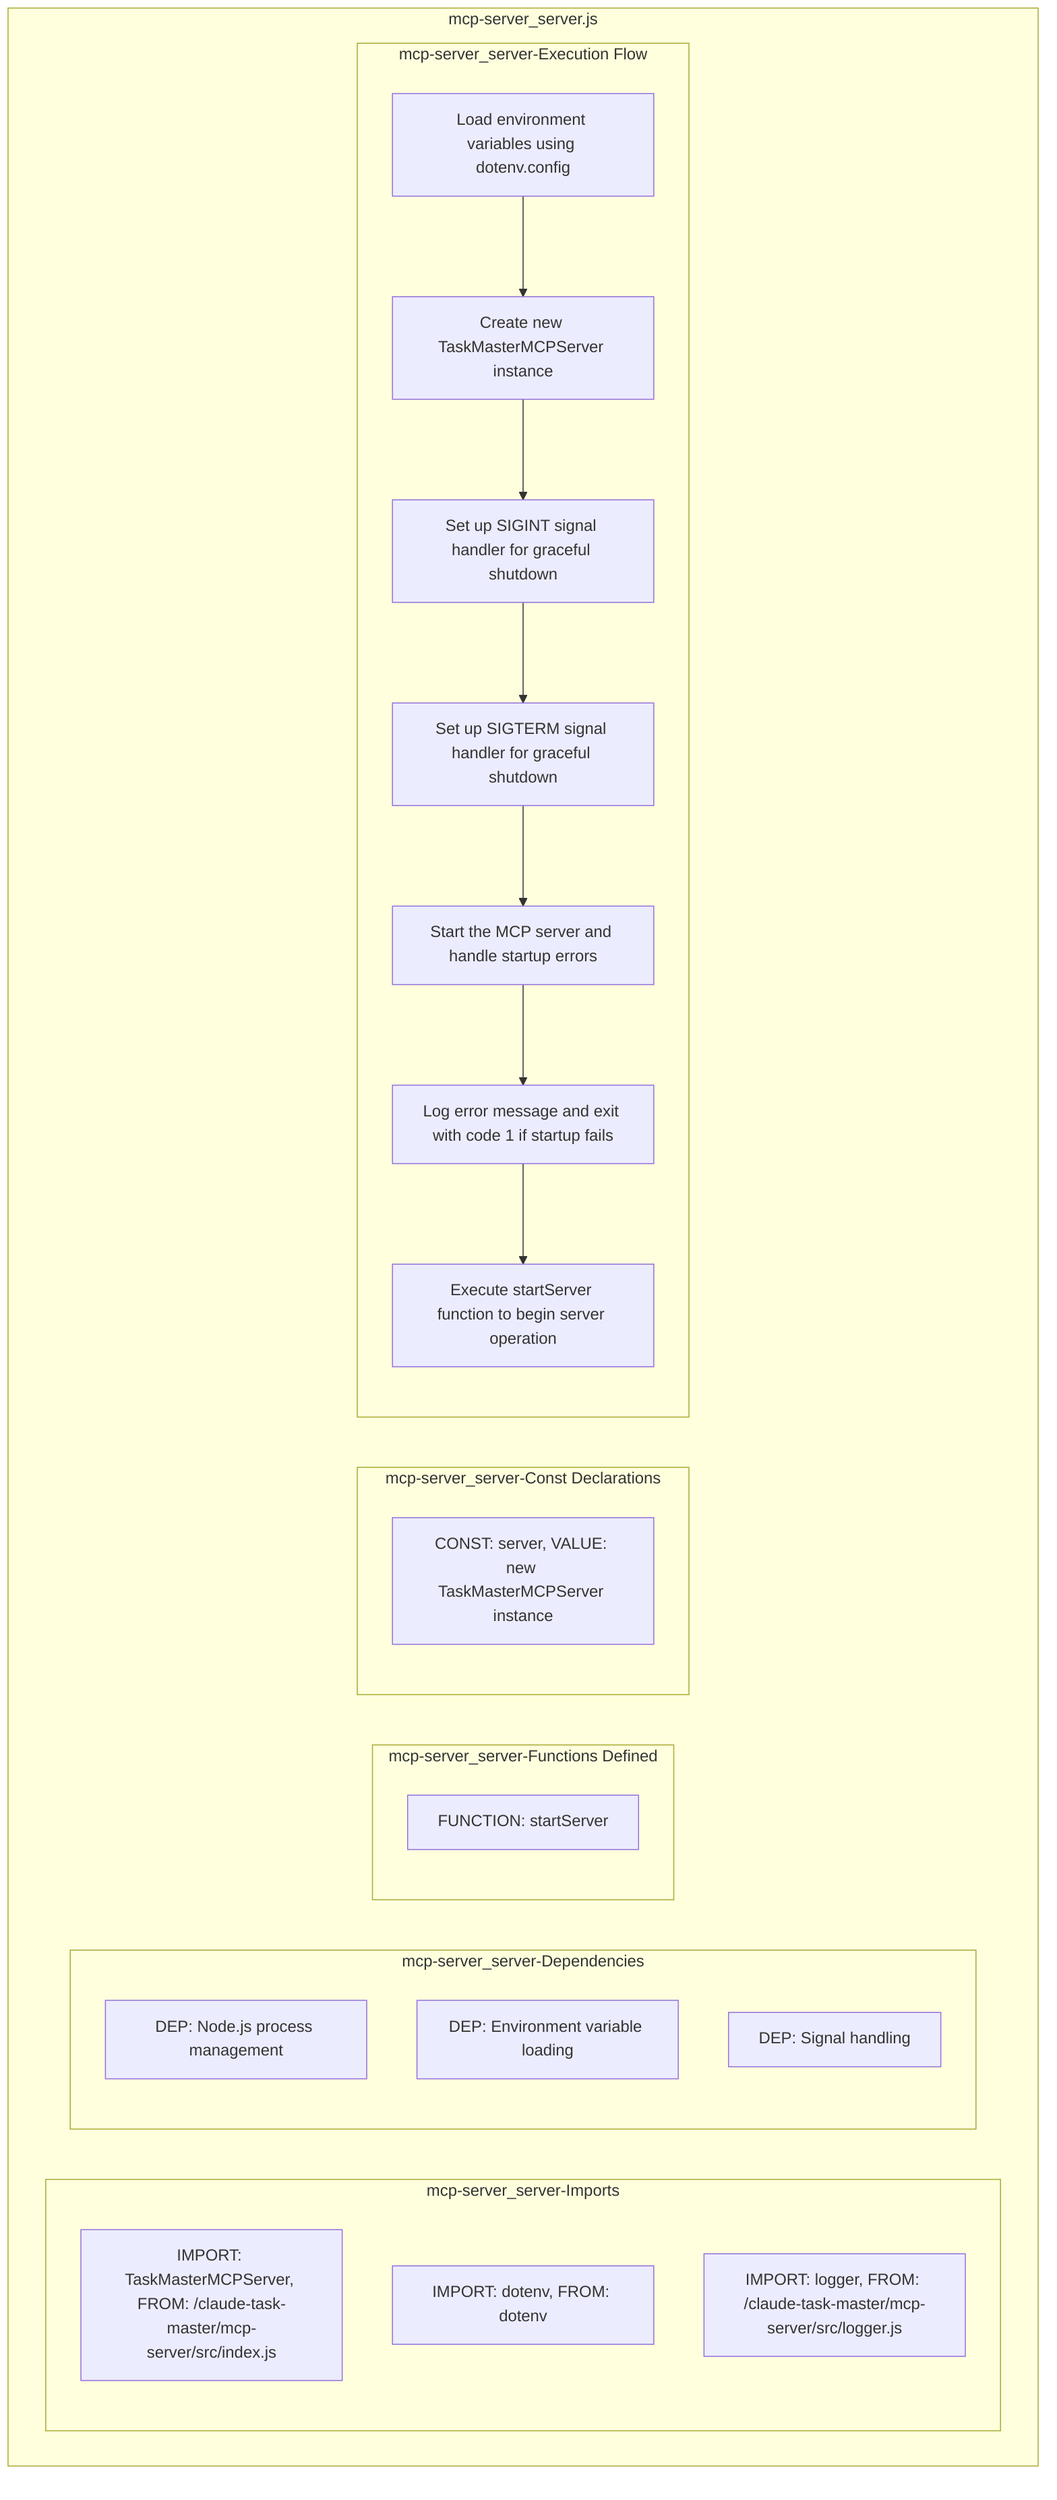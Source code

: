 flowchart TB
    subgraph serverImports["mcp-server_server-Imports"]
        I1["IMPORT: TaskMasterMCPServer, FROM: /claude-task-master/mcp-server/src/index.js"]
        I2["IMPORT: dotenv, FROM: dotenv"]
        I3["IMPORT: logger, FROM: /claude-task-master/mcp-server/src/logger.js"]
    end
    
    subgraph serverDependencies["mcp-server_server-Dependencies"]
        D1["DEP: Node.js process management"]
        D2["DEP: Environment variable loading"]
        D3["DEP: Signal handling"]
    end
    
    subgraph serverFunctionsDefined["mcp-server_server-Functions Defined"]
        FU1["FUNCTION: startServer"]
    end
    
    subgraph serverConstants["mcp-server_server-Const Declarations"]
        C1["CONST: server, VALUE: new TaskMasterMCPServer instance"]
    end
    
    subgraph serverExecutionFlow["mcp-server_server-Execution Flow"]
        FL1["Load environment variables using dotenv.config"]
        FL2["Create new TaskMasterMCPServer instance"]
        FL3["Set up SIGINT signal handler for graceful shutdown"]
        FL4["Set up SIGTERM signal handler for graceful shutdown"]
        FL5["Start the MCP server and handle startup errors"]
        FL6["Log error message and exit with code 1 if startup fails"]
        FL7["Execute startServer function to begin server operation"]
    end
    
    subgraph server["mcp-server_server.js"]
        serverImports
        serverDependencies
        serverFunctionsDefined
        serverConstants
        serverExecutionFlow
    end
    
    FL1 --> FL2
    FL2 --> FL3
    FL3 --> FL4
    FL4 --> FL5
    FL5 --> FL6
    FL6 --> FL7